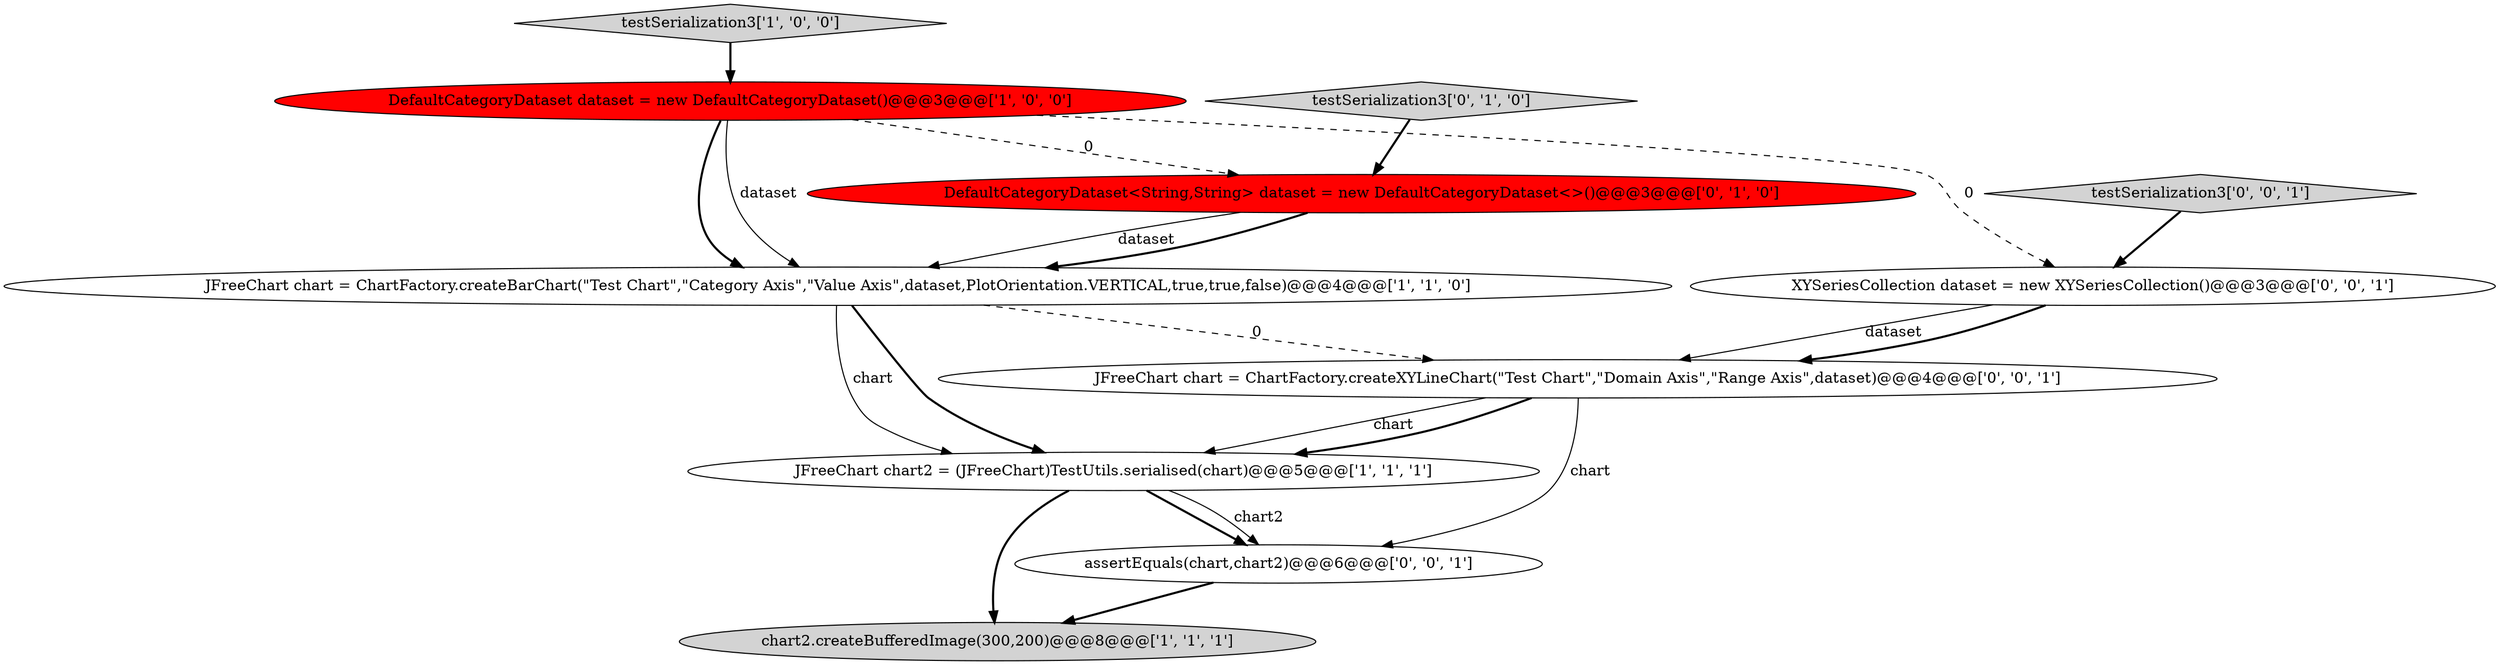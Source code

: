 digraph {
1 [style = filled, label = "DefaultCategoryDataset dataset = new DefaultCategoryDataset()@@@3@@@['1', '0', '0']", fillcolor = red, shape = ellipse image = "AAA1AAABBB1BBB"];
9 [style = filled, label = "testSerialization3['0', '0', '1']", fillcolor = lightgray, shape = diamond image = "AAA0AAABBB3BBB"];
4 [style = filled, label = "JFreeChart chart2 = (JFreeChart)TestUtils.serialised(chart)@@@5@@@['1', '1', '1']", fillcolor = white, shape = ellipse image = "AAA0AAABBB1BBB"];
5 [style = filled, label = "DefaultCategoryDataset<String,String> dataset = new DefaultCategoryDataset<>()@@@3@@@['0', '1', '0']", fillcolor = red, shape = ellipse image = "AAA1AAABBB2BBB"];
2 [style = filled, label = "testSerialization3['1', '0', '0']", fillcolor = lightgray, shape = diamond image = "AAA0AAABBB1BBB"];
8 [style = filled, label = "assertEquals(chart,chart2)@@@6@@@['0', '0', '1']", fillcolor = white, shape = ellipse image = "AAA0AAABBB3BBB"];
7 [style = filled, label = "XYSeriesCollection dataset = new XYSeriesCollection()@@@3@@@['0', '0', '1']", fillcolor = white, shape = ellipse image = "AAA0AAABBB3BBB"];
0 [style = filled, label = "JFreeChart chart = ChartFactory.createBarChart(\"Test Chart\",\"Category Axis\",\"Value Axis\",dataset,PlotOrientation.VERTICAL,true,true,false)@@@4@@@['1', '1', '0']", fillcolor = white, shape = ellipse image = "AAA0AAABBB1BBB"];
3 [style = filled, label = "chart2.createBufferedImage(300,200)@@@8@@@['1', '1', '1']", fillcolor = lightgray, shape = ellipse image = "AAA0AAABBB1BBB"];
10 [style = filled, label = "JFreeChart chart = ChartFactory.createXYLineChart(\"Test Chart\",\"Domain Axis\",\"Range Axis\",dataset)@@@4@@@['0', '0', '1']", fillcolor = white, shape = ellipse image = "AAA0AAABBB3BBB"];
6 [style = filled, label = "testSerialization3['0', '1', '0']", fillcolor = lightgray, shape = diamond image = "AAA0AAABBB2BBB"];
0->4 [style = solid, label="chart"];
4->3 [style = bold, label=""];
7->10 [style = solid, label="dataset"];
5->0 [style = solid, label="dataset"];
1->5 [style = dashed, label="0"];
7->10 [style = bold, label=""];
2->1 [style = bold, label=""];
8->3 [style = bold, label=""];
1->0 [style = bold, label=""];
9->7 [style = bold, label=""];
0->10 [style = dashed, label="0"];
10->8 [style = solid, label="chart"];
6->5 [style = bold, label=""];
10->4 [style = solid, label="chart"];
5->0 [style = bold, label=""];
0->4 [style = bold, label=""];
10->4 [style = bold, label=""];
4->8 [style = bold, label=""];
1->7 [style = dashed, label="0"];
1->0 [style = solid, label="dataset"];
4->8 [style = solid, label="chart2"];
}
